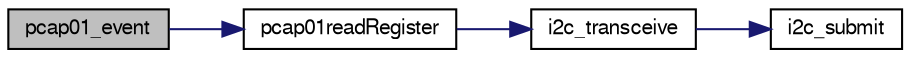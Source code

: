 digraph "pcap01_event"
{
  edge [fontname="FreeSans",fontsize="10",labelfontname="FreeSans",labelfontsize="10"];
  node [fontname="FreeSans",fontsize="10",shape=record];
  rankdir="LR";
  Node1 [label="pcap01_event",height=0.2,width=0.4,color="black", fillcolor="grey75", style="filled", fontcolor="black"];
  Node1 -> Node2 [color="midnightblue",fontsize="10",style="solid",fontname="FreeSans"];
  Node2 [label="pcap01readRegister",height=0.2,width=0.4,color="black", fillcolor="white", style="filled",URL="$humid__pcap01_8c.html#a6ebeaca5da40bf7640260c2d1ff0429f"];
  Node2 -> Node3 [color="midnightblue",fontsize="10",style="solid",fontname="FreeSans"];
  Node3 [label="i2c_transceive",height=0.2,width=0.4,color="black", fillcolor="white", style="filled",URL="$group__i2c.html#gafb731922c9fb73255aa4cc11e34bfbd6",tooltip="Submit a write/read transaction. "];
  Node3 -> Node4 [color="midnightblue",fontsize="10",style="solid",fontname="FreeSans"];
  Node4 [label="i2c_submit",height=0.2,width=0.4,color="black", fillcolor="white", style="filled",URL="$group__i2c.html#ga4eed48e542a9c71b93372f5a38d7e367",tooltip="Submit a I2C transaction. "];
}
